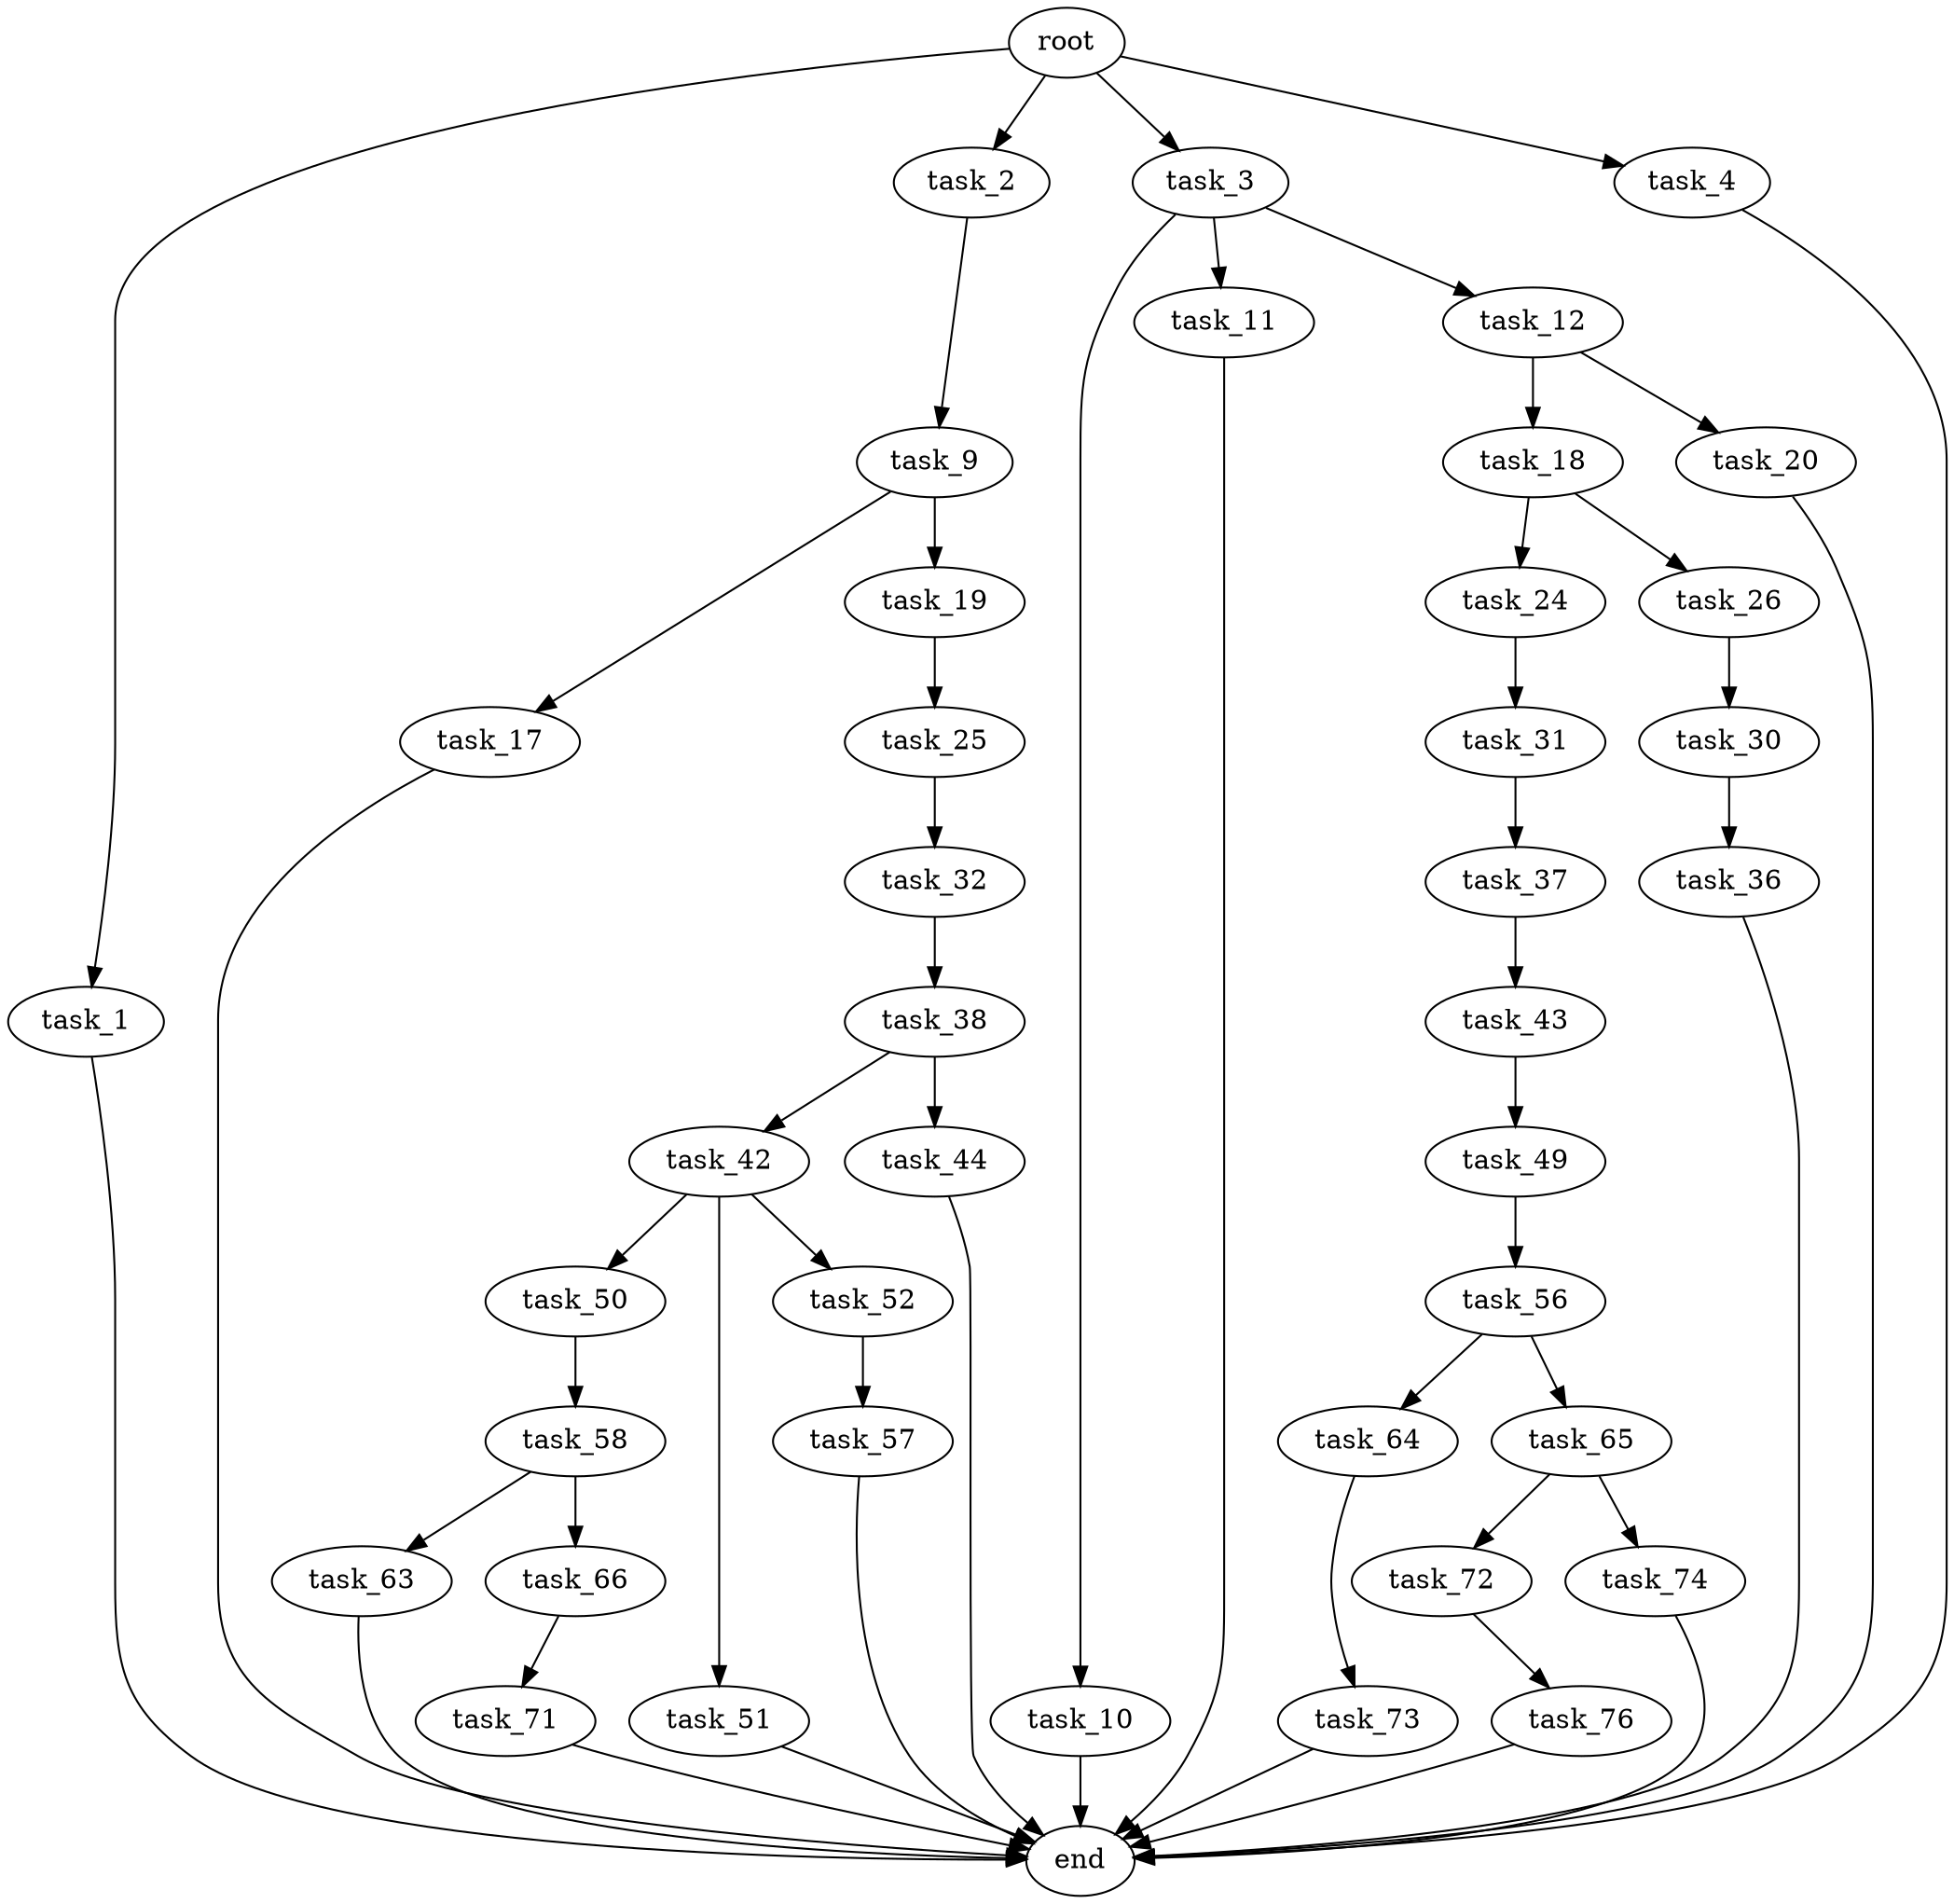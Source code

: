 digraph G {
  root [size="0.000000"];
  task_1 [size="11485465207.000000"];
  task_2 [size="13378189054.000000"];
  task_3 [size="625213351212.000000"];
  task_4 [size="47980984293.000000"];
  task_9 [size="3319001183.000000"];
  task_10 [size="28836922430.000000"];
  task_11 [size="231928233984.000000"];
  task_12 [size="231928233984.000000"];
  task_17 [size="1073741824000.000000"];
  task_18 [size="268618073583.000000"];
  task_19 [size="10479475592.000000"];
  task_20 [size="549755813888.000000"];
  task_24 [size="231928233984.000000"];
  task_25 [size="7929854279.000000"];
  task_26 [size="419291948142.000000"];
  task_30 [size="1073741824000.000000"];
  task_31 [size="3031096937.000000"];
  task_32 [size="376584796351.000000"];
  task_36 [size="92727920673.000000"];
  task_37 [size="1073741824000.000000"];
  task_38 [size="25102179477.000000"];
  task_42 [size="3915200920.000000"];
  task_43 [size="43336383978.000000"];
  task_44 [size="260340424942.000000"];
  task_49 [size="20877920499.000000"];
  task_50 [size="633228967154.000000"];
  task_51 [size="97934044783.000000"];
  task_52 [size="28991029248.000000"];
  task_56 [size="549755813888.000000"];
  task_57 [size="6717663745.000000"];
  task_58 [size="134217728000.000000"];
  task_63 [size="1073741824000.000000"];
  task_64 [size="1226110192062.000000"];
  task_65 [size="378222192431.000000"];
  task_66 [size="782757789696.000000"];
  task_71 [size="28991029248.000000"];
  task_72 [size="704785376542.000000"];
  task_73 [size="8589934592.000000"];
  task_74 [size="8589934592.000000"];
  task_76 [size="2118621431.000000"];
  end [size="0.000000"];

  root -> task_1 [size="1.000000"];
  root -> task_2 [size="1.000000"];
  root -> task_3 [size="1.000000"];
  root -> task_4 [size="1.000000"];
  task_1 -> end [size="1.000000"];
  task_2 -> task_9 [size="33554432.000000"];
  task_3 -> task_10 [size="838860800.000000"];
  task_3 -> task_11 [size="838860800.000000"];
  task_3 -> task_12 [size="838860800.000000"];
  task_4 -> end [size="1.000000"];
  task_9 -> task_17 [size="301989888.000000"];
  task_9 -> task_19 [size="301989888.000000"];
  task_10 -> end [size="1.000000"];
  task_11 -> end [size="1.000000"];
  task_12 -> task_18 [size="301989888.000000"];
  task_12 -> task_20 [size="301989888.000000"];
  task_17 -> end [size="1.000000"];
  task_18 -> task_24 [size="411041792.000000"];
  task_18 -> task_26 [size="411041792.000000"];
  task_19 -> task_25 [size="209715200.000000"];
  task_20 -> end [size="1.000000"];
  task_24 -> task_31 [size="301989888.000000"];
  task_25 -> task_32 [size="411041792.000000"];
  task_26 -> task_30 [size="301989888.000000"];
  task_30 -> task_36 [size="838860800.000000"];
  task_31 -> task_37 [size="134217728.000000"];
  task_32 -> task_38 [size="411041792.000000"];
  task_36 -> end [size="1.000000"];
  task_37 -> task_43 [size="838860800.000000"];
  task_38 -> task_42 [size="536870912.000000"];
  task_38 -> task_44 [size="536870912.000000"];
  task_42 -> task_50 [size="301989888.000000"];
  task_42 -> task_51 [size="301989888.000000"];
  task_42 -> task_52 [size="301989888.000000"];
  task_43 -> task_49 [size="838860800.000000"];
  task_44 -> end [size="1.000000"];
  task_49 -> task_56 [size="536870912.000000"];
  task_50 -> task_58 [size="679477248.000000"];
  task_51 -> end [size="1.000000"];
  task_52 -> task_57 [size="75497472.000000"];
  task_56 -> task_64 [size="536870912.000000"];
  task_56 -> task_65 [size="536870912.000000"];
  task_57 -> end [size="1.000000"];
  task_58 -> task_63 [size="209715200.000000"];
  task_58 -> task_66 [size="209715200.000000"];
  task_63 -> end [size="1.000000"];
  task_64 -> task_73 [size="838860800.000000"];
  task_65 -> task_72 [size="536870912.000000"];
  task_65 -> task_74 [size="536870912.000000"];
  task_66 -> task_71 [size="679477248.000000"];
  task_71 -> end [size="1.000000"];
  task_72 -> task_76 [size="536870912.000000"];
  task_73 -> end [size="1.000000"];
  task_74 -> end [size="1.000000"];
  task_76 -> end [size="1.000000"];
}
